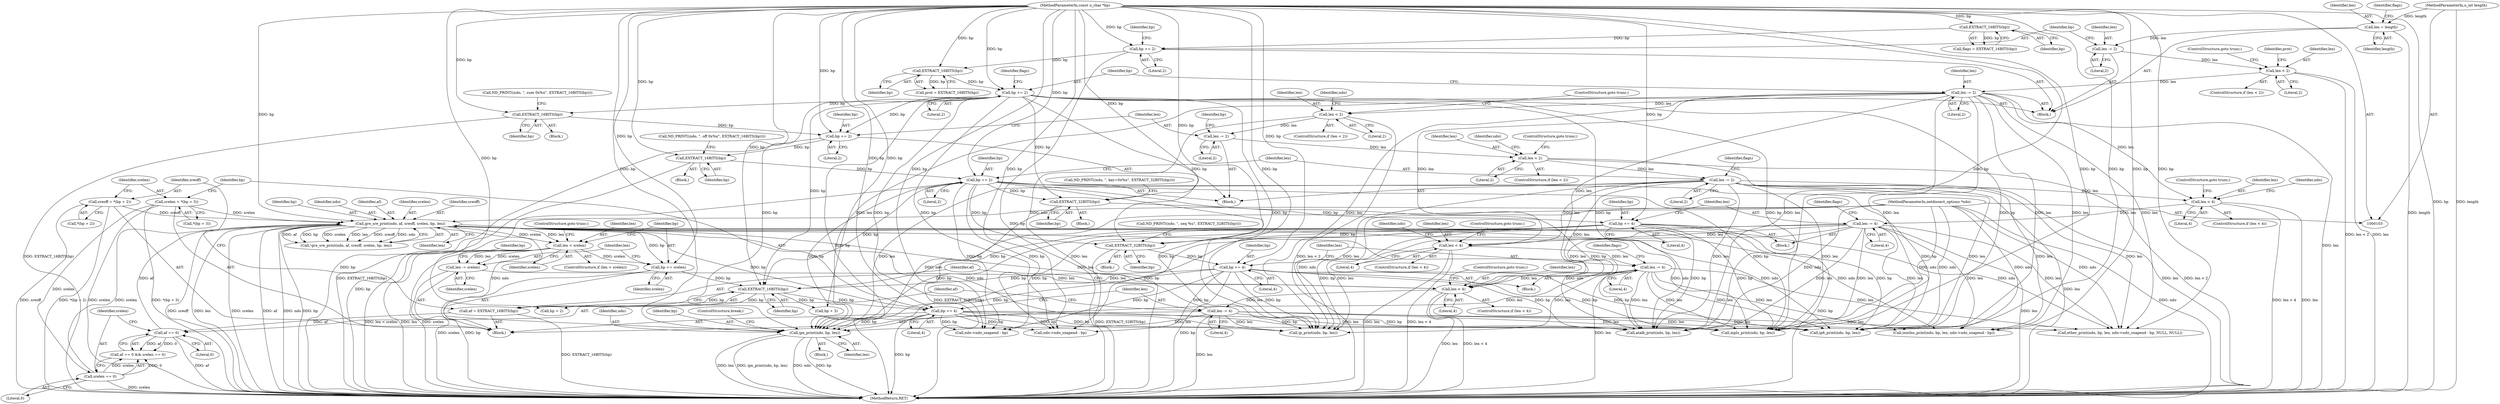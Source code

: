 digraph "0_tcpdump_1dcd10aceabbc03bf571ea32b892c522cbe923de_3@pointer" {
"1000396" [label="(Call,ipx_print(ndo, bp, len))"];
"1000319" [label="(Call,gre_sre_print(ndo, af, sreoff, srelen, bp, len))"];
"1000104" [label="(MethodParameterIn,netdissect_options *ndo)"];
"1000310" [label="(Call,af == 0)"];
"1000286" [label="(Call,af = EXTRACT_16BITS(bp))"];
"1000288" [label="(Call,EXTRACT_16BITS(bp))"];
"1000332" [label="(Call,bp += srelen)"];
"1000328" [label="(Call,len < srelen)"];
"1000105" [label="(MethodParameterIn,const u_char *bp)"];
"1000234" [label="(Call,bp += 4)"];
"1000232" [label="(Call,EXTRACT_32BITS(bp))"];
"1000207" [label="(Call,bp += 2)"];
"1000205" [label="(Call,EXTRACT_16BITS(bp))"];
"1000185" [label="(Call,bp += 2)"];
"1000183" [label="(Call,EXTRACT_16BITS(bp))"];
"1000153" [label="(Call,bp += 2)"];
"1000148" [label="(Call,EXTRACT_16BITS(bp))"];
"1000134" [label="(Call,bp += 2)"];
"1000116" [label="(Call,EXTRACT_16BITS(bp))"];
"1000261" [label="(Call,bp += 4)"];
"1000259" [label="(Call,EXTRACT_32BITS(bp))"];
"1000290" [label="(Call,sreoff = *(bp + 2))"];
"1000296" [label="(Call,srelen = *(bp + 3))"];
"1000313" [label="(Call,srelen == 0)"];
"1000302" [label="(Call,bp += 4)"];
"1000305" [label="(Call,len -= 4)"];
"1000282" [label="(Call,len < 4)"];
"1000335" [label="(Call,len -= srelen)"];
"1000150" [label="(Call,len -= 2)"];
"1000142" [label="(Call,len < 2)"];
"1000131" [label="(Call,len -= 2)"];
"1000109" [label="(Call,len = length)"];
"1000106" [label="(MethodParameterIn,u_int length)"];
"1000237" [label="(Call,len -= 4)"];
"1000223" [label="(Call,len < 4)"];
"1000210" [label="(Call,len -= 2)"];
"1000196" [label="(Call,len < 2)"];
"1000188" [label="(Call,len -= 2)"];
"1000170" [label="(Call,len < 2)"];
"1000264" [label="(Call,len -= 4)"];
"1000250" [label="(Call,len < 4)"];
"1000249" [label="(ControlStructure,if (len < 4))"];
"1000189" [label="(Identifier,len)"];
"1000265" [label="(Identifier,len)"];
"1000109" [label="(Call,len = length)"];
"1000117" [label="(Identifier,bp)"];
"1000199" [label="(ControlStructure,goto trunc;)"];
"1000235" [label="(Identifier,bp)"];
"1000114" [label="(Call,flags = EXTRACT_16BITS(bp))"];
"1000197" [label="(Identifier,len)"];
"1000288" [label="(Call,EXTRACT_16BITS(bp))"];
"1000298" [label="(Call,*(bp + 3))"];
"1000402" [label="(Call,atalk_print(ndo, bp, len))"];
"1000286" [label="(Call,af = EXTRACT_16BITS(bp))"];
"1000293" [label="(Call,bp + 2)"];
"1000207" [label="(Call,bp += 2)"];
"1000230" [label="(Block,)"];
"1000304" [label="(Literal,4)"];
"1000376" [label="(Block,)"];
"1000254" [label="(Call,ND_PRINT((ndo, \", seq %u\", EXTRACT_32BITS(bp))))"];
"1000176" [label="(Identifier,ndo)"];
"1000187" [label="(Literal,2)"];
"1000131" [label="(Call,len -= 2)"];
"1000313" [label="(Call,srelen == 0)"];
"1000336" [label="(Identifier,len)"];
"1000134" [label="(Call,bp += 2)"];
"1000330" [label="(Identifier,srelen)"];
"1000139" [label="(Identifier,bp)"];
"1000154" [label="(Identifier,bp)"];
"1000104" [label="(MethodParameterIn,netdissect_options *ndo)"];
"1000309" [label="(Call,af == 0 && srelen == 0)"];
"1000314" [label="(Identifier,srelen)"];
"1000153" [label="(Call,bp += 2)"];
"1000188" [label="(Call,len -= 2)"];
"1000290" [label="(Call,sreoff = *(bp + 2))"];
"1000285" [label="(ControlStructure,goto trunc;)"];
"1000116" [label="(Call,EXTRACT_16BITS(bp))"];
"1000226" [label="(ControlStructure,goto trunc;)"];
"1000307" [label="(Literal,4)"];
"1000206" [label="(Identifier,bp)"];
"1000302" [label="(Call,bp += 4)"];
"1000232" [label="(Call,EXTRACT_32BITS(bp))"];
"1000136" [label="(Literal,2)"];
"1000297" [label="(Identifier,srelen)"];
"1000144" [label="(Literal,2)"];
"1000266" [label="(Literal,4)"];
"1000212" [label="(Literal,2)"];
"1000205" [label="(Call,EXTRACT_16BITS(bp))"];
"1000253" [label="(ControlStructure,goto trunc;)"];
"1000311" [label="(Identifier,af)"];
"1000236" [label="(Literal,4)"];
"1000178" [label="(Call,ND_PRINT((ndo, \", sum 0x%x\", EXTRACT_16BITS(bp))))"];
"1000256" [label="(Identifier,ndo)"];
"1000319" [label="(Call,gre_sre_print(ndo, af, sreoff, srelen, bp, len))"];
"1000323" [label="(Identifier,srelen)"];
"1000173" [label="(ControlStructure,goto trunc;)"];
"1000147" [label="(Identifier,prot)"];
"1000322" [label="(Identifier,sreoff)"];
"1000150" [label="(Call,len -= 2)"];
"1000227" [label="(Call,ND_PRINT((ndo, \", key=0x%x\", EXTRACT_32BITS(bp))))"];
"1000200" [label="(Call,ND_PRINT((ndo, \", off 0x%x\", EXTRACT_16BITS(bp))))"];
"1000159" [label="(Identifier,flags)"];
"1000238" [label="(Identifier,len)"];
"1000224" [label="(Identifier,len)"];
"1000222" [label="(ControlStructure,if (len < 4))"];
"1000259" [label="(Call,EXTRACT_32BITS(bp))"];
"1000217" [label="(Block,)"];
"1000172" [label="(Literal,2)"];
"1000234" [label="(Call,bp += 4)"];
"1000209" [label="(Literal,2)"];
"1000329" [label="(Identifier,len)"];
"1000169" [label="(ControlStructure,if (len < 2))"];
"1000164" [label="(Block,)"];
"1000143" [label="(Identifier,len)"];
"1000132" [label="(Identifier,len)"];
"1000105" [label="(MethodParameterIn,const u_char *bp)"];
"1000446" [label="(MethodReturn,RET)"];
"1000292" [label="(Call,*(bp + 2))"];
"1000324" [label="(Identifier,bp)"];
"1000184" [label="(Identifier,bp)"];
"1000312" [label="(Literal,0)"];
"1000142" [label="(Call,len < 2)"];
"1000279" [label="(Identifier,bp)"];
"1000244" [label="(Block,)"];
"1000106" [label="(MethodParameterIn,u_int length)"];
"1000332" [label="(Call,bp += srelen)"];
"1000299" [label="(Call,bp + 3)"];
"1000237" [label="(Call,len -= 4)"];
"1000315" [label="(Literal,0)"];
"1000264" [label="(Call,len -= 4)"];
"1000151" [label="(Identifier,len)"];
"1000110" [label="(Identifier,len)"];
"1000115" [label="(Identifier,flags)"];
"1000325" [label="(Identifier,len)"];
"1000133" [label="(Literal,2)"];
"1000396" [label="(Call,ipx_print(ndo, bp, len))"];
"1000141" [label="(ControlStructure,if (len < 2))"];
"1000193" [label="(Identifier,bp)"];
"1000328" [label="(Call,len < srelen)"];
"1000190" [label="(Literal,2)"];
"1000408" [label="(Call,isoclns_print(ndo, bp, len, ndo->ndo_snapend - bp))"];
"1000208" [label="(Identifier,bp)"];
"1000186" [label="(Identifier,bp)"];
"1000320" [label="(Identifier,ndo)"];
"1000419" [label="(Call,ether_print(ndo, bp, len, ndo->ndo_snapend - bp, NULL, NULL))"];
"1000257" [label="(Block,)"];
"1000211" [label="(Identifier,len)"];
"1000263" [label="(Literal,4)"];
"1000400" [label="(ControlStructure,break;)"];
"1000335" [label="(Call,len -= srelen)"];
"1000198" [label="(Literal,2)"];
"1000239" [label="(Literal,4)"];
"1000310" [label="(Call,af == 0)"];
"1000183" [label="(Call,EXTRACT_16BITS(bp))"];
"1000210" [label="(Call,len -= 2)"];
"1000195" [label="(ControlStructure,if (len < 2))"];
"1000334" [label="(Identifier,srelen)"];
"1000107" [label="(Block,)"];
"1000185" [label="(Call,bp += 2)"];
"1000203" [label="(Block,)"];
"1000252" [label="(Literal,4)"];
"1000233" [label="(Identifier,bp)"];
"1000296" [label="(Call,srelen = *(bp + 3))"];
"1000397" [label="(Identifier,ndo)"];
"1000423" [label="(Call,ndo->ndo_snapend - bp)"];
"1000155" [label="(Literal,2)"];
"1000202" [label="(Identifier,ndo)"];
"1000171" [label="(Identifier,len)"];
"1000146" [label="(Call,prot = EXTRACT_16BITS(bp))"];
"1000399" [label="(Identifier,len)"];
"1000305" [label="(Call,len -= 4)"];
"1000327" [label="(ControlStructure,if (len < srelen))"];
"1000111" [label="(Identifier,length)"];
"1000283" [label="(Identifier,len)"];
"1000170" [label="(Call,len < 2)"];
"1000145" [label="(ControlStructure,goto trunc;)"];
"1000291" [label="(Identifier,sreoff)"];
"1000223" [label="(Call,len < 4)"];
"1000303" [label="(Identifier,bp)"];
"1000242" [label="(Identifier,flags)"];
"1000251" [label="(Identifier,len)"];
"1000333" [label="(Identifier,bp)"];
"1000196" [label="(Call,len < 2)"];
"1000225" [label="(Literal,4)"];
"1000284" [label="(Literal,4)"];
"1000135" [label="(Identifier,bp)"];
"1000260" [label="(Identifier,bp)"];
"1000398" [label="(Identifier,bp)"];
"1000262" [label="(Identifier,bp)"];
"1000152" [label="(Literal,2)"];
"1000318" [label="(Call,!gre_sre_print(ndo, af, sreoff, srelen, bp, len))"];
"1000281" [label="(ControlStructure,if (len < 4))"];
"1000390" [label="(Call,mpls_print(ndo, bp, len))"];
"1000306" [label="(Identifier,len)"];
"1000269" [label="(Identifier,flags)"];
"1000282" [label="(Call,len < 4)"];
"1000287" [label="(Identifier,af)"];
"1000149" [label="(Identifier,bp)"];
"1000273" [label="(Block,)"];
"1000378" [label="(Call,ip_print(ndo, bp, len))"];
"1000289" [label="(Identifier,bp)"];
"1000337" [label="(Identifier,srelen)"];
"1000261" [label="(Call,bp += 4)"];
"1000321" [label="(Identifier,af)"];
"1000181" [label="(Block,)"];
"1000384" [label="(Call,ip6_print(ndo, bp, len))"];
"1000250" [label="(Call,len < 4)"];
"1000148" [label="(Call,EXTRACT_16BITS(bp))"];
"1000331" [label="(ControlStructure,goto trunc;)"];
"1000412" [label="(Call,ndo->ndo_snapend - bp)"];
"1000215" [label="(Identifier,flags)"];
"1000229" [label="(Identifier,ndo)"];
"1000396" -> "1000376"  [label="AST: "];
"1000396" -> "1000399"  [label="CFG: "];
"1000397" -> "1000396"  [label="AST: "];
"1000398" -> "1000396"  [label="AST: "];
"1000399" -> "1000396"  [label="AST: "];
"1000400" -> "1000396"  [label="CFG: "];
"1000396" -> "1000446"  [label="DDG: ipx_print(ndo, bp, len)"];
"1000396" -> "1000446"  [label="DDG: ndo"];
"1000396" -> "1000446"  [label="DDG: bp"];
"1000396" -> "1000446"  [label="DDG: len"];
"1000319" -> "1000396"  [label="DDG: ndo"];
"1000104" -> "1000396"  [label="DDG: ndo"];
"1000234" -> "1000396"  [label="DDG: bp"];
"1000302" -> "1000396"  [label="DDG: bp"];
"1000207" -> "1000396"  [label="DDG: bp"];
"1000261" -> "1000396"  [label="DDG: bp"];
"1000153" -> "1000396"  [label="DDG: bp"];
"1000105" -> "1000396"  [label="DDG: bp"];
"1000150" -> "1000396"  [label="DDG: len"];
"1000237" -> "1000396"  [label="DDG: len"];
"1000264" -> "1000396"  [label="DDG: len"];
"1000305" -> "1000396"  [label="DDG: len"];
"1000210" -> "1000396"  [label="DDG: len"];
"1000319" -> "1000318"  [label="AST: "];
"1000319" -> "1000325"  [label="CFG: "];
"1000320" -> "1000319"  [label="AST: "];
"1000321" -> "1000319"  [label="AST: "];
"1000322" -> "1000319"  [label="AST: "];
"1000323" -> "1000319"  [label="AST: "];
"1000324" -> "1000319"  [label="AST: "];
"1000325" -> "1000319"  [label="AST: "];
"1000318" -> "1000319"  [label="CFG: "];
"1000319" -> "1000446"  [label="DDG: bp"];
"1000319" -> "1000446"  [label="DDG: sreoff"];
"1000319" -> "1000446"  [label="DDG: len"];
"1000319" -> "1000446"  [label="DDG: srelen"];
"1000319" -> "1000446"  [label="DDG: af"];
"1000319" -> "1000446"  [label="DDG: ndo"];
"1000319" -> "1000318"  [label="DDG: af"];
"1000319" -> "1000318"  [label="DDG: bp"];
"1000319" -> "1000318"  [label="DDG: srelen"];
"1000319" -> "1000318"  [label="DDG: len"];
"1000319" -> "1000318"  [label="DDG: sreoff"];
"1000319" -> "1000318"  [label="DDG: ndo"];
"1000104" -> "1000319"  [label="DDG: ndo"];
"1000310" -> "1000319"  [label="DDG: af"];
"1000290" -> "1000319"  [label="DDG: sreoff"];
"1000296" -> "1000319"  [label="DDG: srelen"];
"1000313" -> "1000319"  [label="DDG: srelen"];
"1000302" -> "1000319"  [label="DDG: bp"];
"1000105" -> "1000319"  [label="DDG: bp"];
"1000305" -> "1000319"  [label="DDG: len"];
"1000319" -> "1000328"  [label="DDG: len"];
"1000319" -> "1000328"  [label="DDG: srelen"];
"1000319" -> "1000332"  [label="DDG: bp"];
"1000319" -> "1000378"  [label="DDG: ndo"];
"1000319" -> "1000384"  [label="DDG: ndo"];
"1000319" -> "1000390"  [label="DDG: ndo"];
"1000319" -> "1000402"  [label="DDG: ndo"];
"1000319" -> "1000408"  [label="DDG: ndo"];
"1000319" -> "1000419"  [label="DDG: ndo"];
"1000104" -> "1000103"  [label="AST: "];
"1000104" -> "1000446"  [label="DDG: ndo"];
"1000104" -> "1000378"  [label="DDG: ndo"];
"1000104" -> "1000384"  [label="DDG: ndo"];
"1000104" -> "1000390"  [label="DDG: ndo"];
"1000104" -> "1000402"  [label="DDG: ndo"];
"1000104" -> "1000408"  [label="DDG: ndo"];
"1000104" -> "1000419"  [label="DDG: ndo"];
"1000310" -> "1000309"  [label="AST: "];
"1000310" -> "1000312"  [label="CFG: "];
"1000311" -> "1000310"  [label="AST: "];
"1000312" -> "1000310"  [label="AST: "];
"1000314" -> "1000310"  [label="CFG: "];
"1000309" -> "1000310"  [label="CFG: "];
"1000310" -> "1000446"  [label="DDG: af"];
"1000310" -> "1000309"  [label="DDG: af"];
"1000310" -> "1000309"  [label="DDG: 0"];
"1000286" -> "1000310"  [label="DDG: af"];
"1000286" -> "1000273"  [label="AST: "];
"1000286" -> "1000288"  [label="CFG: "];
"1000287" -> "1000286"  [label="AST: "];
"1000288" -> "1000286"  [label="AST: "];
"1000291" -> "1000286"  [label="CFG: "];
"1000286" -> "1000446"  [label="DDG: EXTRACT_16BITS(bp)"];
"1000288" -> "1000286"  [label="DDG: bp"];
"1000288" -> "1000289"  [label="CFG: "];
"1000289" -> "1000288"  [label="AST: "];
"1000332" -> "1000288"  [label="DDG: bp"];
"1000234" -> "1000288"  [label="DDG: bp"];
"1000207" -> "1000288"  [label="DDG: bp"];
"1000261" -> "1000288"  [label="DDG: bp"];
"1000153" -> "1000288"  [label="DDG: bp"];
"1000105" -> "1000288"  [label="DDG: bp"];
"1000288" -> "1000293"  [label="DDG: bp"];
"1000288" -> "1000299"  [label="DDG: bp"];
"1000288" -> "1000302"  [label="DDG: bp"];
"1000332" -> "1000273"  [label="AST: "];
"1000332" -> "1000334"  [label="CFG: "];
"1000333" -> "1000332"  [label="AST: "];
"1000334" -> "1000332"  [label="AST: "];
"1000336" -> "1000332"  [label="CFG: "];
"1000332" -> "1000446"  [label="DDG: bp"];
"1000328" -> "1000332"  [label="DDG: srelen"];
"1000105" -> "1000332"  [label="DDG: bp"];
"1000328" -> "1000327"  [label="AST: "];
"1000328" -> "1000330"  [label="CFG: "];
"1000329" -> "1000328"  [label="AST: "];
"1000330" -> "1000328"  [label="AST: "];
"1000331" -> "1000328"  [label="CFG: "];
"1000333" -> "1000328"  [label="CFG: "];
"1000328" -> "1000446"  [label="DDG: len < srelen"];
"1000328" -> "1000446"  [label="DDG: len"];
"1000328" -> "1000446"  [label="DDG: srelen"];
"1000328" -> "1000335"  [label="DDG: srelen"];
"1000328" -> "1000335"  [label="DDG: len"];
"1000105" -> "1000103"  [label="AST: "];
"1000105" -> "1000446"  [label="DDG: bp"];
"1000105" -> "1000116"  [label="DDG: bp"];
"1000105" -> "1000134"  [label="DDG: bp"];
"1000105" -> "1000148"  [label="DDG: bp"];
"1000105" -> "1000153"  [label="DDG: bp"];
"1000105" -> "1000183"  [label="DDG: bp"];
"1000105" -> "1000185"  [label="DDG: bp"];
"1000105" -> "1000205"  [label="DDG: bp"];
"1000105" -> "1000207"  [label="DDG: bp"];
"1000105" -> "1000232"  [label="DDG: bp"];
"1000105" -> "1000234"  [label="DDG: bp"];
"1000105" -> "1000259"  [label="DDG: bp"];
"1000105" -> "1000261"  [label="DDG: bp"];
"1000105" -> "1000293"  [label="DDG: bp"];
"1000105" -> "1000299"  [label="DDG: bp"];
"1000105" -> "1000302"  [label="DDG: bp"];
"1000105" -> "1000378"  [label="DDG: bp"];
"1000105" -> "1000384"  [label="DDG: bp"];
"1000105" -> "1000390"  [label="DDG: bp"];
"1000105" -> "1000402"  [label="DDG: bp"];
"1000105" -> "1000408"  [label="DDG: bp"];
"1000105" -> "1000412"  [label="DDG: bp"];
"1000105" -> "1000419"  [label="DDG: bp"];
"1000105" -> "1000423"  [label="DDG: bp"];
"1000234" -> "1000217"  [label="AST: "];
"1000234" -> "1000236"  [label="CFG: "];
"1000235" -> "1000234"  [label="AST: "];
"1000236" -> "1000234"  [label="AST: "];
"1000238" -> "1000234"  [label="CFG: "];
"1000234" -> "1000446"  [label="DDG: bp"];
"1000232" -> "1000234"  [label="DDG: bp"];
"1000234" -> "1000259"  [label="DDG: bp"];
"1000234" -> "1000378"  [label="DDG: bp"];
"1000234" -> "1000384"  [label="DDG: bp"];
"1000234" -> "1000390"  [label="DDG: bp"];
"1000234" -> "1000402"  [label="DDG: bp"];
"1000234" -> "1000412"  [label="DDG: bp"];
"1000234" -> "1000423"  [label="DDG: bp"];
"1000232" -> "1000230"  [label="AST: "];
"1000232" -> "1000233"  [label="CFG: "];
"1000233" -> "1000232"  [label="AST: "];
"1000227" -> "1000232"  [label="CFG: "];
"1000232" -> "1000446"  [label="DDG: EXTRACT_32BITS(bp)"];
"1000207" -> "1000232"  [label="DDG: bp"];
"1000153" -> "1000232"  [label="DDG: bp"];
"1000207" -> "1000164"  [label="AST: "];
"1000207" -> "1000209"  [label="CFG: "];
"1000208" -> "1000207"  [label="AST: "];
"1000209" -> "1000207"  [label="AST: "];
"1000211" -> "1000207"  [label="CFG: "];
"1000207" -> "1000446"  [label="DDG: bp"];
"1000205" -> "1000207"  [label="DDG: bp"];
"1000207" -> "1000259"  [label="DDG: bp"];
"1000207" -> "1000378"  [label="DDG: bp"];
"1000207" -> "1000384"  [label="DDG: bp"];
"1000207" -> "1000390"  [label="DDG: bp"];
"1000207" -> "1000402"  [label="DDG: bp"];
"1000207" -> "1000412"  [label="DDG: bp"];
"1000207" -> "1000423"  [label="DDG: bp"];
"1000205" -> "1000203"  [label="AST: "];
"1000205" -> "1000206"  [label="CFG: "];
"1000206" -> "1000205"  [label="AST: "];
"1000200" -> "1000205"  [label="CFG: "];
"1000205" -> "1000446"  [label="DDG: EXTRACT_16BITS(bp)"];
"1000185" -> "1000205"  [label="DDG: bp"];
"1000185" -> "1000164"  [label="AST: "];
"1000185" -> "1000187"  [label="CFG: "];
"1000186" -> "1000185"  [label="AST: "];
"1000187" -> "1000185"  [label="AST: "];
"1000189" -> "1000185"  [label="CFG: "];
"1000185" -> "1000446"  [label="DDG: bp"];
"1000183" -> "1000185"  [label="DDG: bp"];
"1000153" -> "1000185"  [label="DDG: bp"];
"1000183" -> "1000181"  [label="AST: "];
"1000183" -> "1000184"  [label="CFG: "];
"1000184" -> "1000183"  [label="AST: "];
"1000178" -> "1000183"  [label="CFG: "];
"1000183" -> "1000446"  [label="DDG: EXTRACT_16BITS(bp)"];
"1000153" -> "1000183"  [label="DDG: bp"];
"1000153" -> "1000107"  [label="AST: "];
"1000153" -> "1000155"  [label="CFG: "];
"1000154" -> "1000153"  [label="AST: "];
"1000155" -> "1000153"  [label="AST: "];
"1000159" -> "1000153"  [label="CFG: "];
"1000153" -> "1000446"  [label="DDG: bp"];
"1000148" -> "1000153"  [label="DDG: bp"];
"1000153" -> "1000259"  [label="DDG: bp"];
"1000153" -> "1000378"  [label="DDG: bp"];
"1000153" -> "1000384"  [label="DDG: bp"];
"1000153" -> "1000390"  [label="DDG: bp"];
"1000153" -> "1000402"  [label="DDG: bp"];
"1000153" -> "1000412"  [label="DDG: bp"];
"1000153" -> "1000423"  [label="DDG: bp"];
"1000148" -> "1000146"  [label="AST: "];
"1000148" -> "1000149"  [label="CFG: "];
"1000149" -> "1000148"  [label="AST: "];
"1000146" -> "1000148"  [label="CFG: "];
"1000148" -> "1000146"  [label="DDG: bp"];
"1000134" -> "1000148"  [label="DDG: bp"];
"1000134" -> "1000107"  [label="AST: "];
"1000134" -> "1000136"  [label="CFG: "];
"1000135" -> "1000134"  [label="AST: "];
"1000136" -> "1000134"  [label="AST: "];
"1000139" -> "1000134"  [label="CFG: "];
"1000134" -> "1000446"  [label="DDG: bp"];
"1000116" -> "1000134"  [label="DDG: bp"];
"1000116" -> "1000114"  [label="AST: "];
"1000116" -> "1000117"  [label="CFG: "];
"1000117" -> "1000116"  [label="AST: "];
"1000114" -> "1000116"  [label="CFG: "];
"1000116" -> "1000114"  [label="DDG: bp"];
"1000261" -> "1000244"  [label="AST: "];
"1000261" -> "1000263"  [label="CFG: "];
"1000262" -> "1000261"  [label="AST: "];
"1000263" -> "1000261"  [label="AST: "];
"1000265" -> "1000261"  [label="CFG: "];
"1000261" -> "1000446"  [label="DDG: bp"];
"1000259" -> "1000261"  [label="DDG: bp"];
"1000261" -> "1000378"  [label="DDG: bp"];
"1000261" -> "1000384"  [label="DDG: bp"];
"1000261" -> "1000390"  [label="DDG: bp"];
"1000261" -> "1000402"  [label="DDG: bp"];
"1000261" -> "1000412"  [label="DDG: bp"];
"1000261" -> "1000423"  [label="DDG: bp"];
"1000259" -> "1000257"  [label="AST: "];
"1000259" -> "1000260"  [label="CFG: "];
"1000260" -> "1000259"  [label="AST: "];
"1000254" -> "1000259"  [label="CFG: "];
"1000259" -> "1000446"  [label="DDG: EXTRACT_32BITS(bp)"];
"1000290" -> "1000273"  [label="AST: "];
"1000290" -> "1000292"  [label="CFG: "];
"1000291" -> "1000290"  [label="AST: "];
"1000292" -> "1000290"  [label="AST: "];
"1000297" -> "1000290"  [label="CFG: "];
"1000290" -> "1000446"  [label="DDG: sreoff"];
"1000290" -> "1000446"  [label="DDG: *(bp + 2)"];
"1000296" -> "1000273"  [label="AST: "];
"1000296" -> "1000298"  [label="CFG: "];
"1000297" -> "1000296"  [label="AST: "];
"1000298" -> "1000296"  [label="AST: "];
"1000303" -> "1000296"  [label="CFG: "];
"1000296" -> "1000446"  [label="DDG: *(bp + 3)"];
"1000296" -> "1000446"  [label="DDG: srelen"];
"1000296" -> "1000313"  [label="DDG: srelen"];
"1000313" -> "1000309"  [label="AST: "];
"1000313" -> "1000315"  [label="CFG: "];
"1000314" -> "1000313"  [label="AST: "];
"1000315" -> "1000313"  [label="AST: "];
"1000309" -> "1000313"  [label="CFG: "];
"1000313" -> "1000446"  [label="DDG: srelen"];
"1000313" -> "1000309"  [label="DDG: srelen"];
"1000313" -> "1000309"  [label="DDG: 0"];
"1000302" -> "1000273"  [label="AST: "];
"1000302" -> "1000304"  [label="CFG: "];
"1000303" -> "1000302"  [label="AST: "];
"1000304" -> "1000302"  [label="AST: "];
"1000306" -> "1000302"  [label="CFG: "];
"1000302" -> "1000446"  [label="DDG: bp"];
"1000302" -> "1000378"  [label="DDG: bp"];
"1000302" -> "1000384"  [label="DDG: bp"];
"1000302" -> "1000390"  [label="DDG: bp"];
"1000302" -> "1000402"  [label="DDG: bp"];
"1000302" -> "1000412"  [label="DDG: bp"];
"1000302" -> "1000423"  [label="DDG: bp"];
"1000305" -> "1000273"  [label="AST: "];
"1000305" -> "1000307"  [label="CFG: "];
"1000306" -> "1000305"  [label="AST: "];
"1000307" -> "1000305"  [label="AST: "];
"1000311" -> "1000305"  [label="CFG: "];
"1000305" -> "1000446"  [label="DDG: len"];
"1000282" -> "1000305"  [label="DDG: len"];
"1000305" -> "1000378"  [label="DDG: len"];
"1000305" -> "1000384"  [label="DDG: len"];
"1000305" -> "1000390"  [label="DDG: len"];
"1000305" -> "1000402"  [label="DDG: len"];
"1000305" -> "1000408"  [label="DDG: len"];
"1000305" -> "1000419"  [label="DDG: len"];
"1000282" -> "1000281"  [label="AST: "];
"1000282" -> "1000284"  [label="CFG: "];
"1000283" -> "1000282"  [label="AST: "];
"1000284" -> "1000282"  [label="AST: "];
"1000285" -> "1000282"  [label="CFG: "];
"1000287" -> "1000282"  [label="CFG: "];
"1000282" -> "1000446"  [label="DDG: len < 4"];
"1000282" -> "1000446"  [label="DDG: len"];
"1000335" -> "1000282"  [label="DDG: len"];
"1000150" -> "1000282"  [label="DDG: len"];
"1000237" -> "1000282"  [label="DDG: len"];
"1000264" -> "1000282"  [label="DDG: len"];
"1000210" -> "1000282"  [label="DDG: len"];
"1000335" -> "1000273"  [label="AST: "];
"1000335" -> "1000337"  [label="CFG: "];
"1000336" -> "1000335"  [label="AST: "];
"1000337" -> "1000335"  [label="AST: "];
"1000279" -> "1000335"  [label="CFG: "];
"1000335" -> "1000446"  [label="DDG: srelen"];
"1000150" -> "1000107"  [label="AST: "];
"1000150" -> "1000152"  [label="CFG: "];
"1000151" -> "1000150"  [label="AST: "];
"1000152" -> "1000150"  [label="AST: "];
"1000154" -> "1000150"  [label="CFG: "];
"1000150" -> "1000446"  [label="DDG: len"];
"1000142" -> "1000150"  [label="DDG: len"];
"1000150" -> "1000170"  [label="DDG: len"];
"1000150" -> "1000223"  [label="DDG: len"];
"1000150" -> "1000250"  [label="DDG: len"];
"1000150" -> "1000378"  [label="DDG: len"];
"1000150" -> "1000384"  [label="DDG: len"];
"1000150" -> "1000390"  [label="DDG: len"];
"1000150" -> "1000402"  [label="DDG: len"];
"1000150" -> "1000408"  [label="DDG: len"];
"1000150" -> "1000419"  [label="DDG: len"];
"1000142" -> "1000141"  [label="AST: "];
"1000142" -> "1000144"  [label="CFG: "];
"1000143" -> "1000142"  [label="AST: "];
"1000144" -> "1000142"  [label="AST: "];
"1000145" -> "1000142"  [label="CFG: "];
"1000147" -> "1000142"  [label="CFG: "];
"1000142" -> "1000446"  [label="DDG: len < 2"];
"1000142" -> "1000446"  [label="DDG: len"];
"1000131" -> "1000142"  [label="DDG: len"];
"1000131" -> "1000107"  [label="AST: "];
"1000131" -> "1000133"  [label="CFG: "];
"1000132" -> "1000131"  [label="AST: "];
"1000133" -> "1000131"  [label="AST: "];
"1000135" -> "1000131"  [label="CFG: "];
"1000109" -> "1000131"  [label="DDG: len"];
"1000109" -> "1000107"  [label="AST: "];
"1000109" -> "1000111"  [label="CFG: "];
"1000110" -> "1000109"  [label="AST: "];
"1000111" -> "1000109"  [label="AST: "];
"1000115" -> "1000109"  [label="CFG: "];
"1000109" -> "1000446"  [label="DDG: length"];
"1000106" -> "1000109"  [label="DDG: length"];
"1000106" -> "1000103"  [label="AST: "];
"1000106" -> "1000446"  [label="DDG: length"];
"1000237" -> "1000217"  [label="AST: "];
"1000237" -> "1000239"  [label="CFG: "];
"1000238" -> "1000237"  [label="AST: "];
"1000239" -> "1000237"  [label="AST: "];
"1000242" -> "1000237"  [label="CFG: "];
"1000237" -> "1000446"  [label="DDG: len"];
"1000223" -> "1000237"  [label="DDG: len"];
"1000237" -> "1000250"  [label="DDG: len"];
"1000237" -> "1000378"  [label="DDG: len"];
"1000237" -> "1000384"  [label="DDG: len"];
"1000237" -> "1000390"  [label="DDG: len"];
"1000237" -> "1000402"  [label="DDG: len"];
"1000237" -> "1000408"  [label="DDG: len"];
"1000237" -> "1000419"  [label="DDG: len"];
"1000223" -> "1000222"  [label="AST: "];
"1000223" -> "1000225"  [label="CFG: "];
"1000224" -> "1000223"  [label="AST: "];
"1000225" -> "1000223"  [label="AST: "];
"1000226" -> "1000223"  [label="CFG: "];
"1000229" -> "1000223"  [label="CFG: "];
"1000223" -> "1000446"  [label="DDG: len < 4"];
"1000223" -> "1000446"  [label="DDG: len"];
"1000210" -> "1000223"  [label="DDG: len"];
"1000210" -> "1000164"  [label="AST: "];
"1000210" -> "1000212"  [label="CFG: "];
"1000211" -> "1000210"  [label="AST: "];
"1000212" -> "1000210"  [label="AST: "];
"1000215" -> "1000210"  [label="CFG: "];
"1000210" -> "1000446"  [label="DDG: len"];
"1000196" -> "1000210"  [label="DDG: len"];
"1000210" -> "1000250"  [label="DDG: len"];
"1000210" -> "1000378"  [label="DDG: len"];
"1000210" -> "1000384"  [label="DDG: len"];
"1000210" -> "1000390"  [label="DDG: len"];
"1000210" -> "1000402"  [label="DDG: len"];
"1000210" -> "1000408"  [label="DDG: len"];
"1000210" -> "1000419"  [label="DDG: len"];
"1000196" -> "1000195"  [label="AST: "];
"1000196" -> "1000198"  [label="CFG: "];
"1000197" -> "1000196"  [label="AST: "];
"1000198" -> "1000196"  [label="AST: "];
"1000199" -> "1000196"  [label="CFG: "];
"1000202" -> "1000196"  [label="CFG: "];
"1000196" -> "1000446"  [label="DDG: len"];
"1000196" -> "1000446"  [label="DDG: len < 2"];
"1000188" -> "1000196"  [label="DDG: len"];
"1000188" -> "1000164"  [label="AST: "];
"1000188" -> "1000190"  [label="CFG: "];
"1000189" -> "1000188"  [label="AST: "];
"1000190" -> "1000188"  [label="AST: "];
"1000193" -> "1000188"  [label="CFG: "];
"1000170" -> "1000188"  [label="DDG: len"];
"1000170" -> "1000169"  [label="AST: "];
"1000170" -> "1000172"  [label="CFG: "];
"1000171" -> "1000170"  [label="AST: "];
"1000172" -> "1000170"  [label="AST: "];
"1000173" -> "1000170"  [label="CFG: "];
"1000176" -> "1000170"  [label="CFG: "];
"1000170" -> "1000446"  [label="DDG: len"];
"1000170" -> "1000446"  [label="DDG: len < 2"];
"1000264" -> "1000244"  [label="AST: "];
"1000264" -> "1000266"  [label="CFG: "];
"1000265" -> "1000264"  [label="AST: "];
"1000266" -> "1000264"  [label="AST: "];
"1000269" -> "1000264"  [label="CFG: "];
"1000264" -> "1000446"  [label="DDG: len"];
"1000250" -> "1000264"  [label="DDG: len"];
"1000264" -> "1000378"  [label="DDG: len"];
"1000264" -> "1000384"  [label="DDG: len"];
"1000264" -> "1000390"  [label="DDG: len"];
"1000264" -> "1000402"  [label="DDG: len"];
"1000264" -> "1000408"  [label="DDG: len"];
"1000264" -> "1000419"  [label="DDG: len"];
"1000250" -> "1000249"  [label="AST: "];
"1000250" -> "1000252"  [label="CFG: "];
"1000251" -> "1000250"  [label="AST: "];
"1000252" -> "1000250"  [label="AST: "];
"1000253" -> "1000250"  [label="CFG: "];
"1000256" -> "1000250"  [label="CFG: "];
"1000250" -> "1000446"  [label="DDG: len"];
"1000250" -> "1000446"  [label="DDG: len < 4"];
}
